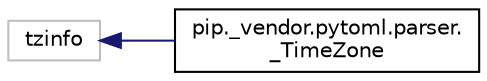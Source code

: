 digraph "Graphical Class Hierarchy"
{
  edge [fontname="Helvetica",fontsize="10",labelfontname="Helvetica",labelfontsize="10"];
  node [fontname="Helvetica",fontsize="10",shape=record];
  rankdir="LR";
  Node51 [label="tzinfo",height=0.2,width=0.4,color="grey75", fillcolor="white", style="filled"];
  Node51 -> Node0 [dir="back",color="midnightblue",fontsize="10",style="solid",fontname="Helvetica"];
  Node0 [label="pip._vendor.pytoml.parser.\l_TimeZone",height=0.2,width=0.4,color="black", fillcolor="white", style="filled",URL="$classpip_1_1__vendor_1_1pytoml_1_1parser_1_1___time_zone.html"];
}
